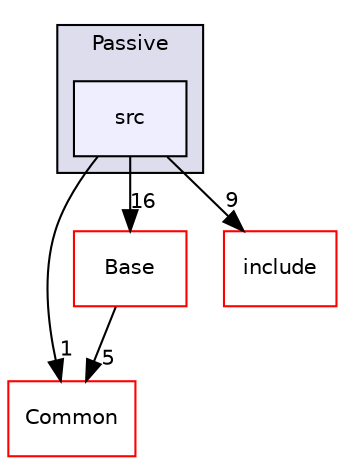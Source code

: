 digraph "/home/travis/build/AliceO2Group/AliceO2/Detectors/Passive/src" {
  bgcolor=transparent;
  compound=true
  node [ fontsize="10", fontname="Helvetica"];
  edge [ labelfontsize="10", labelfontname="Helvetica"];
  subgraph clusterdir_f01815b857f9009bea48e2cb39492245 {
    graph [ bgcolor="#ddddee", pencolor="black", label="Passive" fontname="Helvetica", fontsize="10", URL="dir_f01815b857f9009bea48e2cb39492245.html"]
  dir_10d76898a04551763acb591e169d8789 [shape=box, label="src", style="filled", fillcolor="#eeeeff", pencolor="black", URL="dir_10d76898a04551763acb591e169d8789.html"];
  }
  dir_4ab6b4cc6a7edbff49100e9123df213f [shape=box label="Common" color="red" URL="dir_4ab6b4cc6a7edbff49100e9123df213f.html"];
  dir_37c90836491b695b472bf98d1be8336b [shape=box label="Base" color="red" URL="dir_37c90836491b695b472bf98d1be8336b.html"];
  dir_d5ecc06a730b889a096d12946000dd48 [shape=box label="include" color="red" URL="dir_d5ecc06a730b889a096d12946000dd48.html"];
  dir_37c90836491b695b472bf98d1be8336b->dir_4ab6b4cc6a7edbff49100e9123df213f [headlabel="5", labeldistance=1.5 headhref="dir_000139_000016.html"];
  dir_10d76898a04551763acb591e169d8789->dir_4ab6b4cc6a7edbff49100e9123df213f [headlabel="1", labeldistance=1.5 headhref="dir_000264_000016.html"];
  dir_10d76898a04551763acb591e169d8789->dir_37c90836491b695b472bf98d1be8336b [headlabel="16", labeldistance=1.5 headhref="dir_000264_000139.html"];
  dir_10d76898a04551763acb591e169d8789->dir_d5ecc06a730b889a096d12946000dd48 [headlabel="9", labeldistance=1.5 headhref="dir_000264_000261.html"];
}
